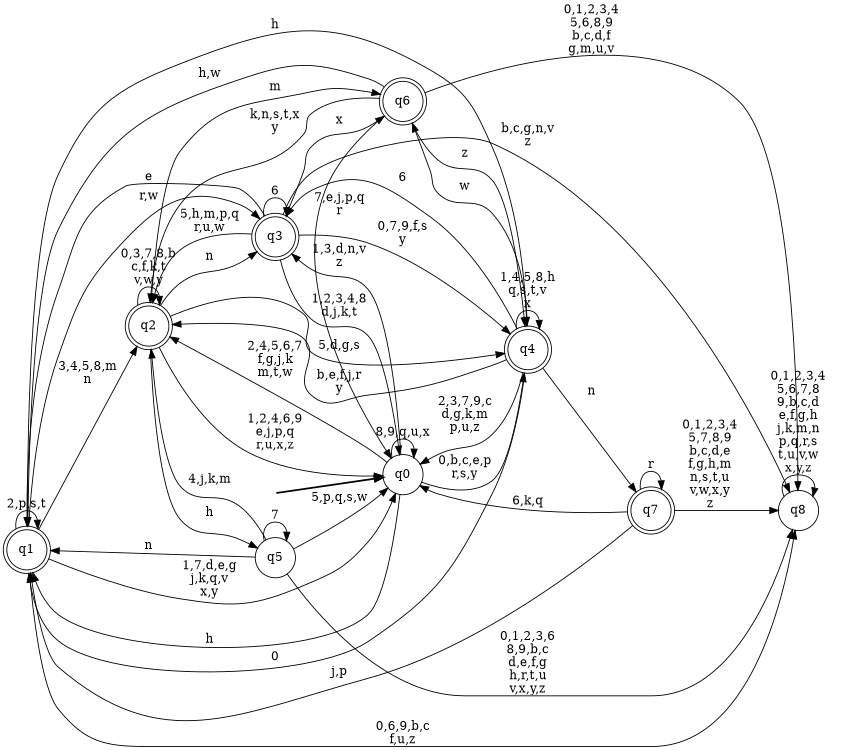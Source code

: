 digraph BlueStar {
__start0 [style = invis, shape = none, label = "", width = 0, height = 0];

rankdir=LR;
size="8,5";

s0 [style="filled", color="black", fillcolor="white" shape="circle", label="q0"];
s1 [style="rounded,filled", color="black", fillcolor="white" shape="doublecircle", label="q1"];
s2 [style="rounded,filled", color="black", fillcolor="white" shape="doublecircle", label="q2"];
s3 [style="rounded,filled", color="black", fillcolor="white" shape="doublecircle", label="q3"];
s4 [style="rounded,filled", color="black", fillcolor="white" shape="doublecircle", label="q4"];
s5 [style="filled", color="black", fillcolor="white" shape="circle", label="q5"];
s6 [style="rounded,filled", color="black", fillcolor="white" shape="doublecircle", label="q6"];
s7 [style="rounded,filled", color="black", fillcolor="white" shape="doublecircle", label="q7"];
s8 [style="filled", color="black", fillcolor="white" shape="circle", label="q8"];
subgraph cluster_main { 
	graph [pad=".75", ranksep="0.15", nodesep="0.15"];
	 style=invis; 
	__start0 -> s0 [penwidth=2];
}
s0 -> s0 [label="8,9,q,u,x"];
s0 -> s1 [label="h"];
s0 -> s2 [label="2,4,5,6,7\nf,g,j,k\nm,t,w"];
s0 -> s3 [label="1,3,d,n,v\nz"];
s0 -> s4 [label="0,b,c,e,p\nr,s,y"];
s1 -> s0 [label="1,7,d,e,g\nj,k,q,v\nx,y"];
s1 -> s1 [label="2,p,s,t"];
s1 -> s2 [label="3,4,5,8,m\nn"];
s1 -> s3 [label="r,w"];
s1 -> s4 [label="h"];
s1 -> s8 [label="0,6,9,b,c\nf,u,z"];
s2 -> s0 [label="1,2,4,6,9\ne,j,p,q\nr,u,x,z"];
s2 -> s2 [label="0,3,7,8,b\nc,f,k,t\nv,w,y"];
s2 -> s3 [label="n"];
s2 -> s4 [label="5,d,g,s"];
s2 -> s5 [label="h"];
s2 -> s6 [label="m"];
s3 -> s0 [label="1,2,3,4,8\nd,j,k,t"];
s3 -> s1 [label="e"];
s3 -> s2 [label="5,h,m,p,q\nr,u,w"];
s3 -> s3 [label="6"];
s3 -> s4 [label="0,7,9,f,s\ny"];
s3 -> s6 [label="x"];
s3 -> s8 [label="b,c,g,n,v\nz"];
s4 -> s0 [label="2,3,7,9,c\nd,g,k,m\np,u,z"];
s4 -> s1 [label="0"];
s4 -> s2 [label="b,e,f,j,r\ny"];
s4 -> s3 [label="6"];
s4 -> s4 [label="1,4,5,8,h\nq,s,t,v\nx"];
s4 -> s6 [label="w"];
s4 -> s7 [label="n"];
s5 -> s0 [label="5,p,q,s,w"];
s5 -> s1 [label="n"];
s5 -> s2 [label="4,j,k,m"];
s5 -> s5 [label="7"];
s5 -> s8 [label="0,1,2,3,6\n8,9,b,c\nd,e,f,g\nh,r,t,u\nv,x,y,z"];
s6 -> s0 [label="7,e,j,p,q\nr"];
s6 -> s1 [label="h,w"];
s6 -> s2 [label="k,n,s,t,x\ny"];
s6 -> s4 [label="z"];
s6 -> s8 [label="0,1,2,3,4\n5,6,8,9\nb,c,d,f\ng,m,u,v"];
s7 -> s0 [label="6,k,q"];
s7 -> s1 [label="j,p"];
s7 -> s7 [label="r"];
s7 -> s8 [label="0,1,2,3,4\n5,7,8,9\nb,c,d,e\nf,g,h,m\nn,s,t,u\nv,w,x,y\nz"];
s8 -> s8 [label="0,1,2,3,4\n5,6,7,8\n9,b,c,d\ne,f,g,h\nj,k,m,n\np,q,r,s\nt,u,v,w\nx,y,z"];

}
